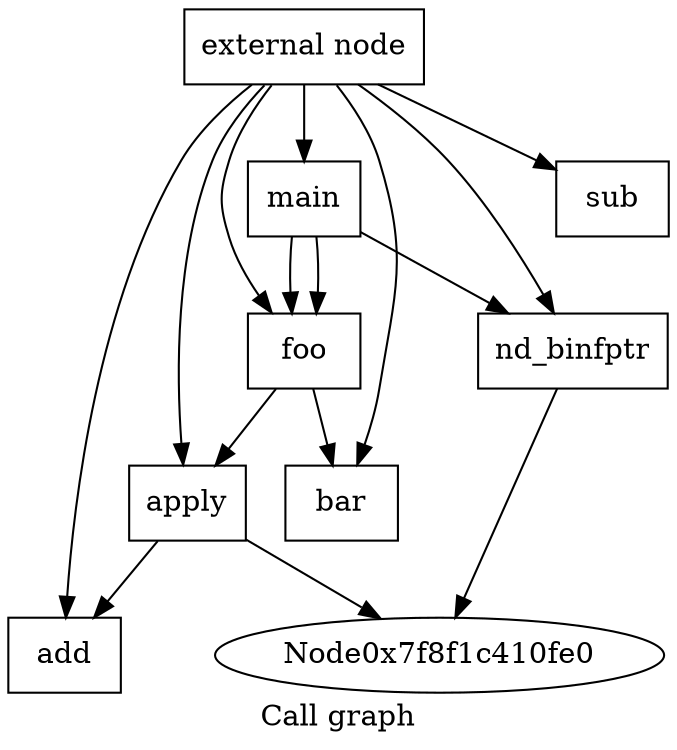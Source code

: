 digraph "Call graph" {
	label="Call graph";

	Node0x7f8f1c410f70 [shape=record,label="{external node}"];
	Node0x7f8f1c410f70 -> Node0x7f8f1c411040;
	Node0x7f8f1c410f70 -> Node0x7f8f1c4110a0;
	Node0x7f8f1c410f70 -> Node0x7f8f1c411140;
	Node0x7f8f1c410f70 -> Node0x7f8f1c411220;
	Node0x7f8f1c410f70 -> Node0x7f8f1c411280;
	Node0x7f8f1c410f70 -> Node0x7f8f1c4111a0;
	Node0x7f8f1c410f70 -> Node0x7f8f1c4113e0;
	Node0x7f8f1c411040 [shape=record,label="{add}"];
	Node0x7f8f1c4110a0 [shape=record,label="{sub}"];
	Node0x7f8f1c411140 [shape=record,label="{apply}"];
	Node0x7f8f1c411140 -> Node0x7f8f1c410fe0;
	Node0x7f8f1c411140 -> Node0x7f8f1c411040;
	Node0x7f8f1c411220 [shape=record,label="{bar}"];
	Node0x7f8f1c411280 [shape=record,label="{foo}"];
	Node0x7f8f1c411280 -> Node0x7f8f1c411220;
	Node0x7f8f1c411280 -> Node0x7f8f1c411140;
	Node0x7f8f1c4111a0 [shape=record,label="{main}"];
	Node0x7f8f1c4111a0 -> Node0x7f8f1c411280;
	Node0x7f8f1c4111a0 -> Node0x7f8f1c4113e0;
	Node0x7f8f1c4111a0 -> Node0x7f8f1c411280;
	Node0x7f8f1c4113e0 [shape=record,label="{nd_binfptr}"];
	Node0x7f8f1c4113e0 -> Node0x7f8f1c410fe0;
}
